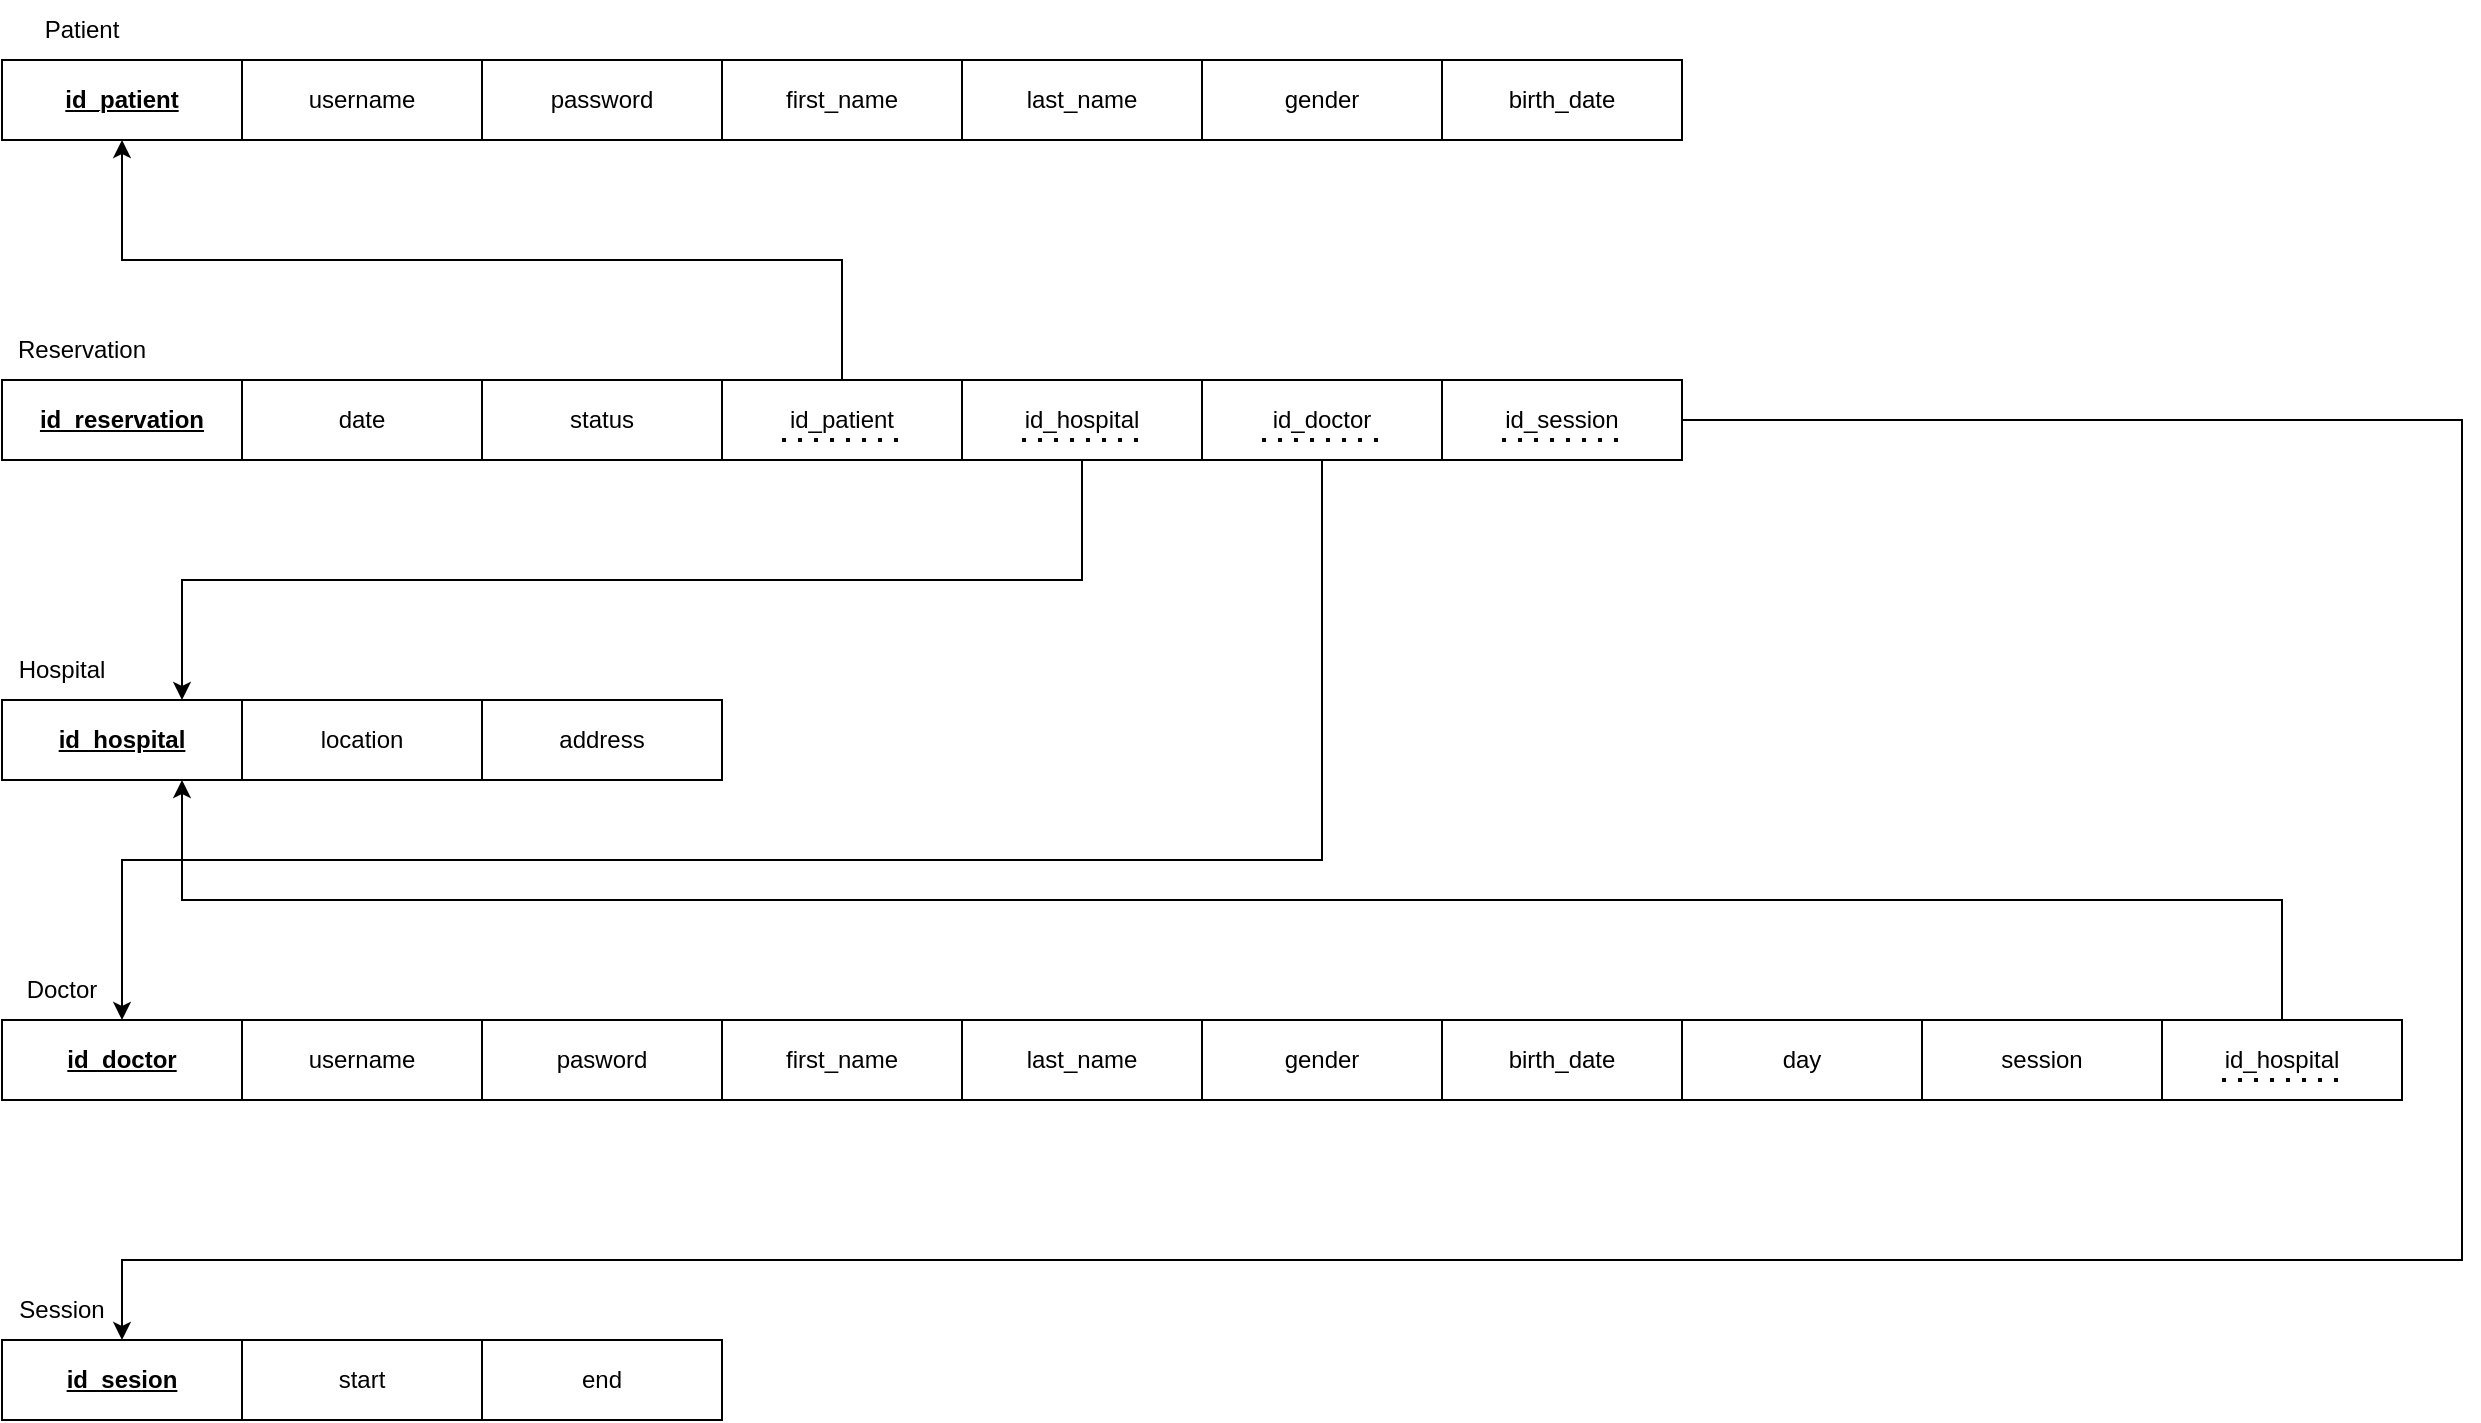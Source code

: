 <mxfile version="22.0.0" type="device">
  <diagram name="Halaman-1" id="E433UBFoiLZU9hsTaBsI">
    <mxGraphModel dx="1094" dy="558" grid="1" gridSize="10" guides="1" tooltips="1" connect="1" arrows="1" fold="1" page="1" pageScale="1" pageWidth="827" pageHeight="1169" math="0" shadow="0">
      <root>
        <mxCell id="0" />
        <mxCell id="1" parent="0" />
        <mxCell id="bJj9fVOKhckDJ1377FJL-13" value="Patient" style="text;html=1;strokeColor=none;fillColor=none;align=center;verticalAlign=middle;whiteSpace=wrap;rounded=0;" vertex="1" parent="1">
          <mxGeometry x="330" y="90" width="60" height="30" as="geometry" />
        </mxCell>
        <mxCell id="bJj9fVOKhckDJ1377FJL-19" value="Reservation" style="text;html=1;strokeColor=none;fillColor=none;align=center;verticalAlign=middle;whiteSpace=wrap;rounded=0;" vertex="1" parent="1">
          <mxGeometry x="330" y="250" width="60" height="30" as="geometry" />
        </mxCell>
        <mxCell id="bJj9fVOKhckDJ1377FJL-22" value="Doctor" style="text;html=1;strokeColor=none;fillColor=none;align=center;verticalAlign=middle;whiteSpace=wrap;rounded=0;" vertex="1" parent="1">
          <mxGeometry x="320" y="570" width="60" height="30" as="geometry" />
        </mxCell>
        <mxCell id="bJj9fVOKhckDJ1377FJL-23" value="Hospital" style="text;html=1;strokeColor=none;fillColor=none;align=center;verticalAlign=middle;whiteSpace=wrap;rounded=0;" vertex="1" parent="1">
          <mxGeometry x="320" y="410" width="60" height="30" as="geometry" />
        </mxCell>
        <mxCell id="bJj9fVOKhckDJ1377FJL-27" value="" style="group" vertex="1" connectable="0" parent="1">
          <mxGeometry x="320" y="280" width="840" height="40" as="geometry" />
        </mxCell>
        <mxCell id="bJj9fVOKhckDJ1377FJL-1" value="&lt;b&gt;&lt;u&gt;id_reservation&lt;/u&gt;&lt;/b&gt;" style="rounded=0;whiteSpace=wrap;html=1;" vertex="1" parent="bJj9fVOKhckDJ1377FJL-27">
          <mxGeometry width="120" height="40" as="geometry" />
        </mxCell>
        <mxCell id="bJj9fVOKhckDJ1377FJL-15" value="" style="group" vertex="1" connectable="0" parent="bJj9fVOKhckDJ1377FJL-27">
          <mxGeometry x="120" width="480" height="40" as="geometry" />
        </mxCell>
        <mxCell id="bJj9fVOKhckDJ1377FJL-3" value="id_hospital" style="rounded=0;whiteSpace=wrap;html=1;" vertex="1" parent="bJj9fVOKhckDJ1377FJL-15">
          <mxGeometry x="360" width="120" height="40" as="geometry" />
        </mxCell>
        <mxCell id="bJj9fVOKhckDJ1377FJL-4" value="date" style="rounded=0;whiteSpace=wrap;html=1;" vertex="1" parent="bJj9fVOKhckDJ1377FJL-15">
          <mxGeometry width="120" height="40" as="geometry" />
        </mxCell>
        <mxCell id="bJj9fVOKhckDJ1377FJL-5" value="id_patient" style="rounded=0;whiteSpace=wrap;html=1;" vertex="1" parent="bJj9fVOKhckDJ1377FJL-15">
          <mxGeometry x="240" width="120" height="40" as="geometry" />
        </mxCell>
        <mxCell id="bJj9fVOKhckDJ1377FJL-6" value="status" style="rounded=0;whiteSpace=wrap;html=1;" vertex="1" parent="bJj9fVOKhckDJ1377FJL-15">
          <mxGeometry x="120" width="120" height="40" as="geometry" />
        </mxCell>
        <mxCell id="bJj9fVOKhckDJ1377FJL-65" value="" style="endArrow=none;dashed=1;html=1;dashPattern=1 3;strokeWidth=2;rounded=0;" edge="1" parent="bJj9fVOKhckDJ1377FJL-15">
          <mxGeometry width="50" height="50" relative="1" as="geometry">
            <mxPoint x="270" y="30" as="sourcePoint" />
            <mxPoint x="330" y="30" as="targetPoint" />
          </mxGeometry>
        </mxCell>
        <mxCell id="bJj9fVOKhckDJ1377FJL-63" value="" style="endArrow=none;dashed=1;html=1;dashPattern=1 3;strokeWidth=2;rounded=0;" edge="1" parent="bJj9fVOKhckDJ1377FJL-15">
          <mxGeometry width="50" height="50" relative="1" as="geometry">
            <mxPoint x="390" y="30" as="sourcePoint" />
            <mxPoint x="450" y="30" as="targetPoint" />
          </mxGeometry>
        </mxCell>
        <mxCell id="bJj9fVOKhckDJ1377FJL-20" value="id_session" style="rounded=0;whiteSpace=wrap;html=1;" vertex="1" parent="bJj9fVOKhckDJ1377FJL-27">
          <mxGeometry x="720" width="120" height="40" as="geometry" />
        </mxCell>
        <mxCell id="bJj9fVOKhckDJ1377FJL-21" value="id_doctor" style="rounded=0;whiteSpace=wrap;html=1;" vertex="1" parent="bJj9fVOKhckDJ1377FJL-27">
          <mxGeometry x="600" width="120" height="40" as="geometry" />
        </mxCell>
        <mxCell id="bJj9fVOKhckDJ1377FJL-64" value="" style="endArrow=none;dashed=1;html=1;dashPattern=1 3;strokeWidth=2;rounded=0;" edge="1" parent="bJj9fVOKhckDJ1377FJL-27">
          <mxGeometry width="50" height="50" relative="1" as="geometry">
            <mxPoint x="750" y="30" as="sourcePoint" />
            <mxPoint x="810" y="30" as="targetPoint" />
          </mxGeometry>
        </mxCell>
        <mxCell id="bJj9fVOKhckDJ1377FJL-60" value="" style="endArrow=none;dashed=1;html=1;dashPattern=1 3;strokeWidth=2;rounded=0;" edge="1" parent="bJj9fVOKhckDJ1377FJL-27">
          <mxGeometry width="50" height="50" relative="1" as="geometry">
            <mxPoint x="630" y="30" as="sourcePoint" />
            <mxPoint x="690" y="30" as="targetPoint" />
          </mxGeometry>
        </mxCell>
        <mxCell id="bJj9fVOKhckDJ1377FJL-47" value="id_hospital" style="rounded=0;whiteSpace=wrap;html=1;" vertex="1" parent="1">
          <mxGeometry x="1400" y="600" width="120" height="40" as="geometry" />
        </mxCell>
        <mxCell id="bJj9fVOKhckDJ1377FJL-52" value="" style="group" vertex="1" connectable="0" parent="1">
          <mxGeometry x="320" y="760" width="360" height="40" as="geometry" />
        </mxCell>
        <mxCell id="bJj9fVOKhckDJ1377FJL-49" value="start" style="rounded=0;whiteSpace=wrap;html=1;" vertex="1" parent="bJj9fVOKhckDJ1377FJL-52">
          <mxGeometry x="120" width="120" height="40" as="geometry" />
        </mxCell>
        <mxCell id="bJj9fVOKhckDJ1377FJL-50" value="end" style="rounded=0;whiteSpace=wrap;html=1;" vertex="1" parent="bJj9fVOKhckDJ1377FJL-52">
          <mxGeometry x="240" width="120" height="40" as="geometry" />
        </mxCell>
        <mxCell id="bJj9fVOKhckDJ1377FJL-51" value="&lt;u&gt;&lt;b&gt;id_sesion&lt;/b&gt;&lt;/u&gt;" style="rounded=0;whiteSpace=wrap;html=1;" vertex="1" parent="bJj9fVOKhckDJ1377FJL-52">
          <mxGeometry width="120" height="40" as="geometry" />
        </mxCell>
        <mxCell id="bJj9fVOKhckDJ1377FJL-53" value="Session" style="text;html=1;strokeColor=none;fillColor=none;align=center;verticalAlign=middle;whiteSpace=wrap;rounded=0;" vertex="1" parent="1">
          <mxGeometry x="320" y="730" width="60" height="30" as="geometry" />
        </mxCell>
        <mxCell id="bJj9fVOKhckDJ1377FJL-54" value="" style="group" vertex="1" connectable="0" parent="1">
          <mxGeometry x="320" y="120" width="840" height="40" as="geometry" />
        </mxCell>
        <mxCell id="bJj9fVOKhckDJ1377FJL-2" value="gender" style="rounded=0;whiteSpace=wrap;html=1;" vertex="1" parent="bJj9fVOKhckDJ1377FJL-54">
          <mxGeometry x="600" width="120" height="40" as="geometry" />
        </mxCell>
        <mxCell id="bJj9fVOKhckDJ1377FJL-7" value="last_name" style="rounded=0;whiteSpace=wrap;html=1;" vertex="1" parent="bJj9fVOKhckDJ1377FJL-54">
          <mxGeometry x="480" width="120" height="40" as="geometry" />
        </mxCell>
        <mxCell id="bJj9fVOKhckDJ1377FJL-8" value="first_name" style="rounded=0;whiteSpace=wrap;html=1;" vertex="1" parent="bJj9fVOKhckDJ1377FJL-54">
          <mxGeometry x="360" width="120" height="40" as="geometry" />
        </mxCell>
        <mxCell id="bJj9fVOKhckDJ1377FJL-9" value="password" style="rounded=0;whiteSpace=wrap;html=1;" vertex="1" parent="bJj9fVOKhckDJ1377FJL-54">
          <mxGeometry x="240" width="120" height="40" as="geometry" />
        </mxCell>
        <mxCell id="bJj9fVOKhckDJ1377FJL-10" value="" style="rounded=0;whiteSpace=wrap;html=1;" vertex="1" parent="bJj9fVOKhckDJ1377FJL-54">
          <mxGeometry x="120" width="120" height="40" as="geometry" />
        </mxCell>
        <mxCell id="bJj9fVOKhckDJ1377FJL-11" value="" style="rounded=0;whiteSpace=wrap;html=1;" vertex="1" parent="bJj9fVOKhckDJ1377FJL-54">
          <mxGeometry width="120" height="40" as="geometry" />
        </mxCell>
        <mxCell id="bJj9fVOKhckDJ1377FJL-16" value="&lt;b&gt;&lt;u&gt;id_patient&lt;/u&gt;&lt;/b&gt;" style="text;html=1;strokeColor=none;fillColor=none;align=center;verticalAlign=middle;whiteSpace=wrap;rounded=0;" vertex="1" parent="bJj9fVOKhckDJ1377FJL-54">
          <mxGeometry x="30" y="5" width="60" height="30" as="geometry" />
        </mxCell>
        <mxCell id="bJj9fVOKhckDJ1377FJL-17" value="username" style="text;html=1;strokeColor=none;fillColor=none;align=center;verticalAlign=middle;whiteSpace=wrap;rounded=0;" vertex="1" parent="bJj9fVOKhckDJ1377FJL-54">
          <mxGeometry x="150" y="5" width="60" height="30" as="geometry" />
        </mxCell>
        <mxCell id="bJj9fVOKhckDJ1377FJL-18" value="birth_date" style="rounded=0;whiteSpace=wrap;html=1;" vertex="1" parent="bJj9fVOKhckDJ1377FJL-54">
          <mxGeometry x="720" width="120" height="40" as="geometry" />
        </mxCell>
        <mxCell id="bJj9fVOKhckDJ1377FJL-55" value="" style="endArrow=classic;html=1;rounded=0;entryX=0.5;entryY=1;entryDx=0;entryDy=0;exitX=0.5;exitY=0;exitDx=0;exitDy=0;edgeStyle=orthogonalEdgeStyle;" edge="1" parent="1" source="bJj9fVOKhckDJ1377FJL-5" target="bJj9fVOKhckDJ1377FJL-11">
          <mxGeometry width="50" height="50" relative="1" as="geometry">
            <mxPoint x="530" y="280" as="sourcePoint" />
            <mxPoint x="580" y="230" as="targetPoint" />
          </mxGeometry>
        </mxCell>
        <mxCell id="bJj9fVOKhckDJ1377FJL-56" value="" style="endArrow=classic;html=1;rounded=0;exitX=0.5;exitY=1;exitDx=0;exitDy=0;edgeStyle=orthogonalEdgeStyle;entryX=0.75;entryY=0;entryDx=0;entryDy=0;" edge="1" parent="1" source="bJj9fVOKhckDJ1377FJL-3" target="bJj9fVOKhckDJ1377FJL-24">
          <mxGeometry width="50" height="50" relative="1" as="geometry">
            <mxPoint x="595" y="390" as="sourcePoint" />
            <mxPoint x="410" y="410" as="targetPoint" />
            <Array as="points">
              <mxPoint x="860" y="380" />
              <mxPoint x="410" y="380" />
            </Array>
          </mxGeometry>
        </mxCell>
        <mxCell id="bJj9fVOKhckDJ1377FJL-57" value="" style="endArrow=classic;html=1;rounded=0;entryX=0.5;entryY=0;entryDx=0;entryDy=0;exitX=0.5;exitY=1;exitDx=0;exitDy=0;edgeStyle=orthogonalEdgeStyle;" edge="1" parent="1" source="bJj9fVOKhckDJ1377FJL-21" target="bJj9fVOKhckDJ1377FJL-29">
          <mxGeometry width="50" height="50" relative="1" as="geometry">
            <mxPoint x="530" y="480" as="sourcePoint" />
            <mxPoint x="580" y="430" as="targetPoint" />
            <Array as="points">
              <mxPoint x="980" y="520" />
              <mxPoint x="380" y="520" />
            </Array>
          </mxGeometry>
        </mxCell>
        <mxCell id="bJj9fVOKhckDJ1377FJL-58" value="" style="endArrow=classic;html=1;rounded=0;exitX=1;exitY=0.5;exitDx=0;exitDy=0;entryX=1;entryY=1;entryDx=0;entryDy=0;edgeStyle=orthogonalEdgeStyle;" edge="1" parent="1" source="bJj9fVOKhckDJ1377FJL-20" target="bJj9fVOKhckDJ1377FJL-53">
          <mxGeometry width="50" height="50" relative="1" as="geometry">
            <mxPoint x="690" y="380" as="sourcePoint" />
            <mxPoint x="740" y="330" as="targetPoint" />
            <Array as="points">
              <mxPoint x="1550" y="300" />
              <mxPoint x="1550" y="720" />
              <mxPoint x="380" y="720" />
            </Array>
          </mxGeometry>
        </mxCell>
        <mxCell id="bJj9fVOKhckDJ1377FJL-59" value="" style="endArrow=classic;html=1;rounded=0;exitX=0.5;exitY=0;exitDx=0;exitDy=0;entryX=0.75;entryY=1;entryDx=0;entryDy=0;edgeStyle=orthogonalEdgeStyle;" edge="1" parent="1" source="bJj9fVOKhckDJ1377FJL-47" target="bJj9fVOKhckDJ1377FJL-24">
          <mxGeometry width="50" height="50" relative="1" as="geometry">
            <mxPoint x="1090" y="780" as="sourcePoint" />
            <mxPoint x="1020" y="210" as="targetPoint" />
          </mxGeometry>
        </mxCell>
        <mxCell id="bJj9fVOKhckDJ1377FJL-66" value="" style="group" vertex="1" connectable="0" parent="1">
          <mxGeometry x="320" y="600" width="1170" height="40" as="geometry" />
        </mxCell>
        <mxCell id="bJj9fVOKhckDJ1377FJL-28" value="" style="group" vertex="1" connectable="0" parent="bJj9fVOKhckDJ1377FJL-66">
          <mxGeometry width="840" height="40" as="geometry" />
        </mxCell>
        <mxCell id="bJj9fVOKhckDJ1377FJL-29" value="&lt;u&gt;&lt;b&gt;id_doctor&lt;/b&gt;&lt;/u&gt;" style="rounded=0;whiteSpace=wrap;html=1;" vertex="1" parent="bJj9fVOKhckDJ1377FJL-28">
          <mxGeometry width="120" height="40" as="geometry" />
        </mxCell>
        <mxCell id="bJj9fVOKhckDJ1377FJL-30" value="" style="group" vertex="1" connectable="0" parent="bJj9fVOKhckDJ1377FJL-28">
          <mxGeometry x="120" width="480" height="40" as="geometry" />
        </mxCell>
        <mxCell id="bJj9fVOKhckDJ1377FJL-31" value="last_name" style="rounded=0;whiteSpace=wrap;html=1;" vertex="1" parent="bJj9fVOKhckDJ1377FJL-30">
          <mxGeometry x="360" width="120" height="40" as="geometry" />
        </mxCell>
        <mxCell id="bJj9fVOKhckDJ1377FJL-32" value="username" style="rounded=0;whiteSpace=wrap;html=1;" vertex="1" parent="bJj9fVOKhckDJ1377FJL-30">
          <mxGeometry width="120" height="40" as="geometry" />
        </mxCell>
        <mxCell id="bJj9fVOKhckDJ1377FJL-33" value="first_name" style="rounded=0;whiteSpace=wrap;html=1;" vertex="1" parent="bJj9fVOKhckDJ1377FJL-30">
          <mxGeometry x="240" width="120" height="40" as="geometry" />
        </mxCell>
        <mxCell id="bJj9fVOKhckDJ1377FJL-34" value="pasword" style="rounded=0;whiteSpace=wrap;html=1;" vertex="1" parent="bJj9fVOKhckDJ1377FJL-30">
          <mxGeometry x="120" width="120" height="40" as="geometry" />
        </mxCell>
        <mxCell id="bJj9fVOKhckDJ1377FJL-35" value="birth_date" style="rounded=0;whiteSpace=wrap;html=1;" vertex="1" parent="bJj9fVOKhckDJ1377FJL-28">
          <mxGeometry x="720" width="120" height="40" as="geometry" />
        </mxCell>
        <mxCell id="bJj9fVOKhckDJ1377FJL-36" value="gender" style="rounded=0;whiteSpace=wrap;html=1;" vertex="1" parent="bJj9fVOKhckDJ1377FJL-28">
          <mxGeometry x="600" width="120" height="40" as="geometry" />
        </mxCell>
        <mxCell id="bJj9fVOKhckDJ1377FJL-37" value="day" style="rounded=0;whiteSpace=wrap;html=1;" vertex="1" parent="bJj9fVOKhckDJ1377FJL-66">
          <mxGeometry x="840" width="120" height="40" as="geometry" />
        </mxCell>
        <mxCell id="bJj9fVOKhckDJ1377FJL-48" value="session" style="rounded=0;whiteSpace=wrap;html=1;" vertex="1" parent="bJj9fVOKhckDJ1377FJL-66">
          <mxGeometry x="960" width="120" height="40" as="geometry" />
        </mxCell>
        <mxCell id="bJj9fVOKhckDJ1377FJL-62" value="" style="endArrow=none;dashed=1;html=1;dashPattern=1 3;strokeWidth=2;rounded=0;" edge="1" parent="bJj9fVOKhckDJ1377FJL-66">
          <mxGeometry width="50" height="50" relative="1" as="geometry">
            <mxPoint x="1110" y="30" as="sourcePoint" />
            <mxPoint x="1170" y="30" as="targetPoint" />
          </mxGeometry>
        </mxCell>
        <mxCell id="bJj9fVOKhckDJ1377FJL-67" value="" style="group" vertex="1" connectable="0" parent="1">
          <mxGeometry x="320" y="440" width="360" height="40" as="geometry" />
        </mxCell>
        <mxCell id="bJj9fVOKhckDJ1377FJL-24" value="&lt;b&gt;&lt;u&gt;id_hospital&lt;/u&gt;&lt;/b&gt;" style="rounded=0;whiteSpace=wrap;html=1;" vertex="1" parent="bJj9fVOKhckDJ1377FJL-67">
          <mxGeometry width="120" height="40" as="geometry" />
        </mxCell>
        <mxCell id="bJj9fVOKhckDJ1377FJL-25" value="address" style="rounded=0;whiteSpace=wrap;html=1;" vertex="1" parent="bJj9fVOKhckDJ1377FJL-67">
          <mxGeometry x="240" width="120" height="40" as="geometry" />
        </mxCell>
        <mxCell id="bJj9fVOKhckDJ1377FJL-26" value="location" style="rounded=0;whiteSpace=wrap;html=1;" vertex="1" parent="bJj9fVOKhckDJ1377FJL-67">
          <mxGeometry x="120" width="120" height="40" as="geometry" />
        </mxCell>
      </root>
    </mxGraphModel>
  </diagram>
</mxfile>

